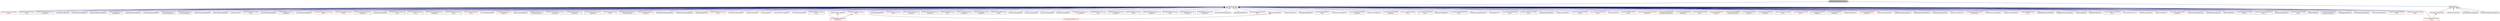 digraph "itkImageToImageFilterCommon.h"
{
 // LATEX_PDF_SIZE
  edge [fontname="Helvetica",fontsize="10",labelfontname="Helvetica",labelfontsize="10"];
  node [fontname="Helvetica",fontsize="10",shape=record];
  Node1 [label="itkImageToImageFilterCommon.h",height=0.2,width=0.4,color="black", fillcolor="grey75", style="filled", fontcolor="black",tooltip=" "];
  Node1 -> Node2 [dir="back",color="midnightblue",fontsize="10",style="solid",fontname="Helvetica"];
  Node2 [label="itkImageSink.h",height=0.2,width=0.4,color="black", fillcolor="white", style="filled",URL="$itkImageSink_8h.html",tooltip=" "];
  Node2 -> Node3 [dir="back",color="midnightblue",fontsize="10",style="solid",fontname="Helvetica"];
  Node3 [label="itkImageToHistogramFilter.h",height=0.2,width=0.4,color="red", fillcolor="white", style="filled",URL="$itkImageToHistogramFilter_8h.html",tooltip=" "];
  Node3 -> Node4 [dir="back",color="midnightblue",fontsize="10",style="solid",fontname="Helvetica"];
  Node4 [label="itkHistogramThresholdImage\lFilter.h",height=0.2,width=0.4,color="red", fillcolor="white", style="filled",URL="$itkHistogramThresholdImageFilter_8h.html",tooltip=" "];
  Node2 -> Node18 [dir="back",color="midnightblue",fontsize="10",style="solid",fontname="Helvetica"];
  Node18 [label="itkLabelStatisticsImageFilter.h",height=0.2,width=0.4,color="black", fillcolor="white", style="filled",URL="$itkLabelStatisticsImageFilter_8h.html",tooltip=" "];
  Node2 -> Node19 [dir="back",color="midnightblue",fontsize="10",style="solid",fontname="Helvetica"];
  Node19 [label="itkMinimumMaximumImageFilter.h",height=0.2,width=0.4,color="black", fillcolor="white", style="filled",URL="$itkMinimumMaximumImageFilter_8h.html",tooltip=" "];
  Node2 -> Node20 [dir="back",color="midnightblue",fontsize="10",style="solid",fontname="Helvetica"];
  Node20 [label="itkStatisticsImageFilter.h",height=0.2,width=0.4,color="red", fillcolor="white", style="filled",URL="$itkStatisticsImageFilter_8h.html",tooltip=" "];
  Node1 -> Node22 [dir="back",color="midnightblue",fontsize="10",style="solid",fontname="Helvetica"];
  Node22 [label="itkImageToImageFilter.h",height=0.2,width=0.4,color="red", fillcolor="white", style="filled",URL="$itkImageToImageFilter_8h.html",tooltip=" "];
  Node22 -> Node23 [dir="back",color="midnightblue",fontsize="10",style="solid",fontname="Helvetica"];
  Node23 [label="itkAccumulateImageFilter.h",height=0.2,width=0.4,color="red", fillcolor="white", style="filled",URL="$itkAccumulateImageFilter_8h.html",tooltip=" "];
  Node22 -> Node25 [dir="back",color="midnightblue",fontsize="10",style="solid",fontname="Helvetica"];
  Node25 [label="itkBSplineControlPointImage\lFilter.h",height=0.2,width=0.4,color="black", fillcolor="white", style="filled",URL="$itkBSplineControlPointImageFilter_8h.html",tooltip=" "];
  Node22 -> Node26 [dir="back",color="midnightblue",fontsize="10",style="solid",fontname="Helvetica"];
  Node26 [label="itkBSplineDecompositionImage\lFilter.h",height=0.2,width=0.4,color="red", fillcolor="white", style="filled",URL="$itkBSplineDecompositionImageFilter_8h.html",tooltip=" "];
  Node22 -> Node49 [dir="back",color="midnightblue",fontsize="10",style="solid",fontname="Helvetica"];
  Node49 [label="itkBSplineResampleImageFilter\lBase.h",height=0.2,width=0.4,color="red", fillcolor="white", style="filled",URL="$itkBSplineResampleImageFilterBase_8h.html",tooltip=" "];
  Node22 -> Node55 [dir="back",color="midnightblue",fontsize="10",style="solid",fontname="Helvetica"];
  Node55 [label="itkBayesianClassifierImage\lFilter.h",height=0.2,width=0.4,color="black", fillcolor="white", style="filled",URL="$itkBayesianClassifierImageFilter_8h.html",tooltip=" "];
  Node22 -> Node56 [dir="back",color="midnightblue",fontsize="10",style="solid",fontname="Helvetica"];
  Node56 [label="itkBayesianClassifierInitialization\lImageFilter.h",height=0.2,width=0.4,color="black", fillcolor="white", style="filled",URL="$itkBayesianClassifierInitializationImageFilter_8h.html",tooltip=" "];
  Node22 -> Node57 [dir="back",color="midnightblue",fontsize="10",style="solid",fontname="Helvetica"];
  Node57 [label="itkBilateralImageFilter.h",height=0.2,width=0.4,color="black", fillcolor="white", style="filled",URL="$itkBilateralImageFilter_8h.html",tooltip=" "];
  Node22 -> Node58 [dir="back",color="midnightblue",fontsize="10",style="solid",fontname="Helvetica"];
  Node58 [label="itkBinaryFillholeImageFilter.h",height=0.2,width=0.4,color="black", fillcolor="white", style="filled",URL="$itkBinaryFillholeImageFilter_8h.html",tooltip=" "];
  Node22 -> Node59 [dir="back",color="midnightblue",fontsize="10",style="solid",fontname="Helvetica"];
  Node59 [label="itkBinaryGrindPeakImageFilter.h",height=0.2,width=0.4,color="black", fillcolor="white", style="filled",URL="$itkBinaryGrindPeakImageFilter_8h.html",tooltip=" "];
  Node22 -> Node60 [dir="back",color="midnightblue",fontsize="10",style="solid",fontname="Helvetica"];
  Node60 [label="itkBinaryImageToLevelSet\lImageAdaptor.h",height=0.2,width=0.4,color="black", fillcolor="white", style="filled",URL="$itkBinaryImageToLevelSetImageAdaptor_8h.html",tooltip=" "];
  Node22 -> Node61 [dir="back",color="midnightblue",fontsize="10",style="solid",fontname="Helvetica"];
  Node61 [label="itkBinaryMedianImageFilter.h",height=0.2,width=0.4,color="black", fillcolor="white", style="filled",URL="$itkBinaryMedianImageFilter_8h.html",tooltip=" "];
  Node22 -> Node62 [dir="back",color="midnightblue",fontsize="10",style="solid",fontname="Helvetica"];
  Node62 [label="itkBinaryPruningImageFilter.h",height=0.2,width=0.4,color="black", fillcolor="white", style="filled",URL="$itkBinaryPruningImageFilter_8h.html",tooltip=" "];
  Node22 -> Node63 [dir="back",color="midnightblue",fontsize="10",style="solid",fontname="Helvetica"];
  Node63 [label="itkBinaryReconstructionBy\lDilationImageFilter.h",height=0.2,width=0.4,color="black", fillcolor="white", style="filled",URL="$itkBinaryReconstructionByDilationImageFilter_8h.html",tooltip=" "];
  Node22 -> Node64 [dir="back",color="midnightblue",fontsize="10",style="solid",fontname="Helvetica"];
  Node64 [label="itkBinaryReconstructionBy\lErosionImageFilter.h",height=0.2,width=0.4,color="black", fillcolor="white", style="filled",URL="$itkBinaryReconstructionByErosionImageFilter_8h.html",tooltip=" "];
  Node22 -> Node65 [dir="back",color="midnightblue",fontsize="10",style="solid",fontname="Helvetica"];
  Node65 [label="itkBinaryThinningImageFilter.h",height=0.2,width=0.4,color="black", fillcolor="white", style="filled",URL="$itkBinaryThinningImageFilter_8h.html",tooltip=" "];
  Node22 -> Node66 [dir="back",color="midnightblue",fontsize="10",style="solid",fontname="Helvetica"];
  Node66 [label="itkBinomialBlurImageFilter.h",height=0.2,width=0.4,color="black", fillcolor="white", style="filled",URL="$itkBinomialBlurImageFilter_8h.html",tooltip=" "];
  Node22 -> Node67 [dir="back",color="midnightblue",fontsize="10",style="solid",fontname="Helvetica"];
  Node67 [label="itkBoxImageFilter.h",height=0.2,width=0.4,color="red", fillcolor="white", style="filled",URL="$itkBoxImageFilter_8h.html",tooltip=" "];
  Node22 -> Node117 [dir="back",color="midnightblue",fontsize="10",style="solid",fontname="Helvetica"];
  Node117 [label="itkChangeInformationImage\lFilter.h",height=0.2,width=0.4,color="black", fillcolor="white", style="filled",URL="$itkChangeInformationImageFilter_8h.html",tooltip=" "];
  Node22 -> Node118 [dir="back",color="midnightblue",fontsize="10",style="solid",fontname="Helvetica"];
  Node118 [label="itkCheckerBoardImageFilter.h",height=0.2,width=0.4,color="black", fillcolor="white", style="filled",URL="$itkCheckerBoardImageFilter_8h.html",tooltip=" "];
  Node22 -> Node119 [dir="back",color="midnightblue",fontsize="10",style="solid",fontname="Helvetica"];
  Node119 [label="itkClosingByReconstruction\lImageFilter.h",height=0.2,width=0.4,color="black", fillcolor="white", style="filled",URL="$itkClosingByReconstructionImageFilter_8h.html",tooltip=" "];
  Node22 -> Node120 [dir="back",color="midnightblue",fontsize="10",style="solid",fontname="Helvetica"];
  Node120 [label="itkCollidingFrontsImageFilter.h",height=0.2,width=0.4,color="black", fillcolor="white", style="filled",URL="$itkCollidingFrontsImageFilter_8h.html",tooltip=" "];
  Node22 -> Node121 [dir="back",color="midnightblue",fontsize="10",style="solid",fontname="Helvetica"];
  Node121 [label="itkComplexToComplex1DFFTImage\lFilter.h",height=0.2,width=0.4,color="red", fillcolor="white", style="filled",URL="$itkComplexToComplex1DFFTImageFilter_8h.html",tooltip=" "];
  Node22 -> Node124 [dir="back",color="midnightblue",fontsize="10",style="solid",fontname="Helvetica"];
  Node124 [label="itkComplexToComplexFFTImage\lFilter.h",height=0.2,width=0.4,color="red", fillcolor="white", style="filled",URL="$itkComplexToComplexFFTImageFilter_8h.html",tooltip=" "];
  Node22 -> Node127 [dir="back",color="midnightblue",fontsize="10",style="solid",fontname="Helvetica"];
  Node127 [label="itkComposeDisplacementFields\lImageFilter.h",height=0.2,width=0.4,color="black", fillcolor="white", style="filled",URL="$itkComposeDisplacementFieldsImageFilter_8h.html",tooltip=" "];
  Node22 -> Node128 [dir="back",color="midnightblue",fontsize="10",style="solid",fontname="Helvetica"];
  Node128 [label="itkComposeImageFilter.h",height=0.2,width=0.4,color="black", fillcolor="white", style="filled",URL="$itkComposeImageFilter_8h.html",tooltip=" "];
  Node22 -> Node129 [dir="back",color="midnightblue",fontsize="10",style="solid",fontname="Helvetica"];
  Node129 [label="itkConfidenceConnectedImage\lFilter.h",height=0.2,width=0.4,color="black", fillcolor="white", style="filled",URL="$itkConfidenceConnectedImageFilter_8h.html",tooltip=" "];
  Node22 -> Node130 [dir="back",color="midnightblue",fontsize="10",style="solid",fontname="Helvetica"];
  Node130 [label="itkConnectedThresholdImage\lFilter.h",height=0.2,width=0.4,color="black", fillcolor="white", style="filled",URL="$itkConnectedThresholdImageFilter_8h.html",tooltip=" "];
  Node22 -> Node131 [dir="back",color="midnightblue",fontsize="10",style="solid",fontname="Helvetica"];
  Node131 [label="itkContourDirectedMeanDistance\lImageFilter.h",height=0.2,width=0.4,color="black", fillcolor="white", style="filled",URL="$itkContourDirectedMeanDistanceImageFilter_8h.html",tooltip=" "];
  Node22 -> Node132 [dir="back",color="midnightblue",fontsize="10",style="solid",fontname="Helvetica"];
  Node132 [label="itkContourMeanDistanceImage\lFilter.h",height=0.2,width=0.4,color="black", fillcolor="white", style="filled",URL="$itkContourMeanDistanceImageFilter_8h.html",tooltip=" "];
  Node22 -> Node133 [dir="back",color="midnightblue",fontsize="10",style="solid",fontname="Helvetica"];
  Node133 [label="itkConvolutionImageFilter\lBase.h",height=0.2,width=0.4,color="red", fillcolor="white", style="filled",URL="$itkConvolutionImageFilterBase_8h.html",tooltip=" "];
  Node22 -> Node147 [dir="back",color="midnightblue",fontsize="10",style="solid",fontname="Helvetica"];
  Node147 [label="itkCyclicShiftImageFilter.h",height=0.2,width=0.4,color="red", fillcolor="white", style="filled",URL="$itkCyclicShiftImageFilter_8h.html",tooltip=" "];
  Node22 -> Node149 [dir="back",color="midnightblue",fontsize="10",style="solid",fontname="Helvetica"];
  Node149 [label="itkDanielssonDistanceMap\lImageFilter.h",height=0.2,width=0.4,color="red", fillcolor="white", style="filled",URL="$itkDanielssonDistanceMapImageFilter_8h.html",tooltip=" "];
  Node22 -> Node153 [dir="back",color="midnightblue",fontsize="10",style="solid",fontname="Helvetica"];
  Node153 [label="itkDerivativeImageFilter.h",height=0.2,width=0.4,color="black", fillcolor="white", style="filled",URL="$itkDerivativeImageFilter_8h.html",tooltip=" "];
  Node22 -> Node154 [dir="back",color="midnightblue",fontsize="10",style="solid",fontname="Helvetica"];
  Node154 [label="itkDifferenceOfGaussians\lGradientImageFilter.h",height=0.2,width=0.4,color="black", fillcolor="white", style="filled",URL="$itkDifferenceOfGaussiansGradientImageFilter_8h.html",tooltip=" "];
  Node22 -> Node155 [dir="back",color="midnightblue",fontsize="10",style="solid",fontname="Helvetica"];
  Node155 [label="itkDiffusionTensor3DReconstruction\lImageFilter.h",height=0.2,width=0.4,color="black", fillcolor="white", style="filled",URL="$itkDiffusionTensor3DReconstructionImageFilter_8h.html",tooltip=" "];
  Node22 -> Node156 [dir="back",color="midnightblue",fontsize="10",style="solid",fontname="Helvetica"];
  Node156 [label="itkDirectedHausdorffDistance\lImageFilter.h",height=0.2,width=0.4,color="black", fillcolor="white", style="filled",URL="$itkDirectedHausdorffDistanceImageFilter_8h.html",tooltip=" "];
  Node22 -> Node157 [dir="back",color="midnightblue",fontsize="10",style="solid",fontname="Helvetica"];
  Node157 [label="itkDiscreteGaussianDerivative\lImageFilter.h",height=0.2,width=0.4,color="black", fillcolor="white", style="filled",URL="$itkDiscreteGaussianDerivativeImageFilter_8h.html",tooltip=" "];
  Node22 -> Node158 [dir="back",color="midnightblue",fontsize="10",style="solid",fontname="Helvetica"];
  Node158 [label="itkDiscreteGaussianImage\lFilter.h",height=0.2,width=0.4,color="red", fillcolor="white", style="filled",URL="$itkDiscreteGaussianImageFilter_8h.html",tooltip=" "];
  Node22 -> Node161 [dir="back",color="midnightblue",fontsize="10",style="solid",fontname="Helvetica"];
  Node161 [label="itkDisplacementFieldJacobian\lDeterminantFilter.h",height=0.2,width=0.4,color="black", fillcolor="white", style="filled",URL="$itkDisplacementFieldJacobianDeterminantFilter_8h.html",tooltip=" "];
  Node22 -> Node162 [dir="back",color="midnightblue",fontsize="10",style="solid",fontname="Helvetica"];
  Node162 [label="itkDisplacementFieldToBSpline\lImageFilter.h",height=0.2,width=0.4,color="red", fillcolor="white", style="filled",URL="$itkDisplacementFieldToBSplineImageFilter_8h.html",tooltip=" "];
  Node22 -> Node166 [dir="back",color="midnightblue",fontsize="10",style="solid",fontname="Helvetica"];
  Node166 [label="itkDoubleThresholdImageFilter.h",height=0.2,width=0.4,color="black", fillcolor="white", style="filled",URL="$itkDoubleThresholdImageFilter_8h.html",tooltip=" "];
  Node22 -> Node167 [dir="back",color="midnightblue",fontsize="10",style="solid",fontname="Helvetica"];
  Node167 [label="itkEigenAnalysis2DImageFilter.h",height=0.2,width=0.4,color="black", fillcolor="white", style="filled",URL="$itkEigenAnalysis2DImageFilter_8h.html",tooltip=" "];
  Node22 -> Node168 [dir="back",color="midnightblue",fontsize="10",style="solid",fontname="Helvetica"];
  Node168 [label="itkExpandImageFilter.h",height=0.2,width=0.4,color="black", fillcolor="white", style="filled",URL="$itkExpandImageFilter_8h.html",tooltip=" "];
  Node22 -> Node169 [dir="back",color="midnightblue",fontsize="10",style="solid",fontname="Helvetica"];
  Node169 [label="itkFastChamferDistanceImage\lFilter.h",height=0.2,width=0.4,color="red", fillcolor="white", style="filled",URL="$itkFastChamferDistanceImageFilter_8h.html",tooltip=" "];
  Node22 -> Node174 [dir="back",color="midnightblue",fontsize="10",style="solid",fontname="Helvetica"];
  Node174 [label="itkFastMarchingImageFilter.h",height=0.2,width=0.4,color="red", fillcolor="white", style="filled",URL="$itkFastMarchingImageFilter_8h.html",tooltip=" "];
  Node22 -> Node180 [dir="back",color="midnightblue",fontsize="10",style="solid",fontname="Helvetica"];
  Node180 [label="itkFastMarchingTraits.h",height=0.2,width=0.4,color="red", fillcolor="white", style="filled",URL="$itkFastMarchingTraits_8h.html",tooltip=" "];
  Node22 -> Node191 [dir="back",color="midnightblue",fontsize="10",style="solid",fontname="Helvetica"];
  Node191 [label="itkFlipImageFilter.h",height=0.2,width=0.4,color="red", fillcolor="white", style="filled",URL="$itkFlipImageFilter_8h.html",tooltip=" "];
  Node22 -> Node193 [dir="back",color="midnightblue",fontsize="10",style="solid",fontname="Helvetica"];
  Node193 [label="itkForward1DFFTImageFilter.h",height=0.2,width=0.4,color="red", fillcolor="white", style="filled",URL="$itkForward1DFFTImageFilter_8h.html",tooltip=" "];
  Node22 -> Node196 [dir="back",color="midnightblue",fontsize="10",style="solid",fontname="Helvetica"];
  Node196 [label="itkForwardFFTImageFilter.h",height=0.2,width=0.4,color="red", fillcolor="white", style="filled",URL="$itkForwardFFTImageFilter_8h.html",tooltip=" "];
  Node22 -> Node199 [dir="back",color="midnightblue",fontsize="10",style="solid",fontname="Helvetica"];
  Node199 [label="itkFullToHalfHermitianImage\lFilter.h",height=0.2,width=0.4,color="black", fillcolor="white", style="filled",URL="$itkFullToHalfHermitianImageFilter_8h.html",tooltip=" "];
  Node22 -> Node200 [dir="back",color="midnightblue",fontsize="10",style="solid",fontname="Helvetica"];
  Node200 [label="itkGPUImageToImageFilter.h",height=0.2,width=0.4,color="red", fillcolor="white", style="filled",URL="$itkGPUImageToImageFilter_8h.html",tooltip=" "];
  Node200 -> Node212 [dir="back",color="midnightblue",fontsize="10",style="solid",fontname="Helvetica"];
  Node212 [label="itkGPUNeighborhoodOperator\lImageFilter.h",height=0.2,width=0.4,color="red", fillcolor="white", style="filled",URL="$itkGPUNeighborhoodOperatorImageFilter_8h.html",tooltip=" "];
  Node22 -> Node212 [dir="back",color="midnightblue",fontsize="10",style="solid",fontname="Helvetica"];
  Node22 -> Node213 [dir="back",color="midnightblue",fontsize="10",style="solid",fontname="Helvetica"];
  Node213 [label="itkGradientImageFilter.h",height=0.2,width=0.4,color="black", fillcolor="white", style="filled",URL="$itkGradientImageFilter_8h.html",tooltip=" "];
  Node22 -> Node214 [dir="back",color="midnightblue",fontsize="10",style="solid",fontname="Helvetica"];
  Node214 [label="itkGradientMagnitudeImage\lFilter.h",height=0.2,width=0.4,color="red", fillcolor="white", style="filled",URL="$itkGradientMagnitudeImageFilter_8h.html",tooltip=" "];
  Node22 -> Node216 [dir="back",color="midnightblue",fontsize="10",style="solid",fontname="Helvetica"];
  Node216 [label="itkGrayscaleConnectedClosing\lImageFilter.h",height=0.2,width=0.4,color="black", fillcolor="white", style="filled",URL="$itkGrayscaleConnectedClosingImageFilter_8h.html",tooltip=" "];
  Node22 -> Node217 [dir="back",color="midnightblue",fontsize="10",style="solid",fontname="Helvetica"];
  Node217 [label="itkGrayscaleConnectedOpening\lImageFilter.h",height=0.2,width=0.4,color="black", fillcolor="white", style="filled",URL="$itkGrayscaleConnectedOpeningImageFilter_8h.html",tooltip=" "];
  Node22 -> Node218 [dir="back",color="midnightblue",fontsize="10",style="solid",fontname="Helvetica"];
  Node218 [label="itkGrayscaleFillholeImage\lFilter.h",height=0.2,width=0.4,color="black", fillcolor="white", style="filled",URL="$itkGrayscaleFillholeImageFilter_8h.html",tooltip=" "];
  Node22 -> Node219 [dir="back",color="midnightblue",fontsize="10",style="solid",fontname="Helvetica"];
  Node219 [label="itkGrayscaleGeodesicDilate\lImageFilter.h",height=0.2,width=0.4,color="black", fillcolor="white", style="filled",URL="$itkGrayscaleGeodesicDilateImageFilter_8h.html",tooltip=" "];
  Node22 -> Node220 [dir="back",color="midnightblue",fontsize="10",style="solid",fontname="Helvetica"];
  Node220 [label="itkGrayscaleGeodesicErode\lImageFilter.h",height=0.2,width=0.4,color="black", fillcolor="white", style="filled",URL="$itkGrayscaleGeodesicErodeImageFilter_8h.html",tooltip=" "];
  Node22 -> Node221 [dir="back",color="midnightblue",fontsize="10",style="solid",fontname="Helvetica"];
  Node221 [label="itkGrayscaleGrindPeakImage\lFilter.h",height=0.2,width=0.4,color="black", fillcolor="white", style="filled",URL="$itkGrayscaleGrindPeakImageFilter_8h.html",tooltip=" "];
  Node22 -> Node222 [dir="back",color="midnightblue",fontsize="10",style="solid",fontname="Helvetica"];
  Node222 [label="itkHConcaveImageFilter.h",height=0.2,width=0.4,color="black", fillcolor="white", style="filled",URL="$itkHConcaveImageFilter_8h.html",tooltip=" "];
  Node22 -> Node223 [dir="back",color="midnightblue",fontsize="10",style="solid",fontname="Helvetica"];
  Node223 [label="itkHConvexImageFilter.h",height=0.2,width=0.4,color="black", fillcolor="white", style="filled",URL="$itkHConvexImageFilter_8h.html",tooltip=" "];
  Node22 -> Node224 [dir="back",color="midnightblue",fontsize="10",style="solid",fontname="Helvetica"];
  Node224 [label="itkHMaximaImageFilter.h",height=0.2,width=0.4,color="black", fillcolor="white", style="filled",URL="$itkHMaximaImageFilter_8h.html",tooltip=" "];
  Node22 -> Node225 [dir="back",color="midnightblue",fontsize="10",style="solid",fontname="Helvetica"];
  Node225 [label="itkHMinimaImageFilter.h",height=0.2,width=0.4,color="black", fillcolor="white", style="filled",URL="$itkHMinimaImageFilter_8h.html",tooltip=" "];
  Node22 -> Node226 [dir="back",color="midnightblue",fontsize="10",style="solid",fontname="Helvetica"];
  Node226 [label="itkHalfHermitianToRealInverse\lFFTImageFilter.h",height=0.2,width=0.4,color="red", fillcolor="white", style="filled",URL="$itkHalfHermitianToRealInverseFFTImageFilter_8h.html",tooltip=" "];
  Node22 -> Node229 [dir="back",color="midnightblue",fontsize="10",style="solid",fontname="Helvetica"];
  Node229 [label="itkHalfToFullHermitianImage\lFilter.h",height=0.2,width=0.4,color="black", fillcolor="white", style="filled",URL="$itkHalfToFullHermitianImageFilter_8h.html",tooltip=" "];
  Node22 -> Node230 [dir="back",color="midnightblue",fontsize="10",style="solid",fontname="Helvetica"];
  Node230 [label="itkHardConnectedComponent\lImageFilter.h",height=0.2,width=0.4,color="black", fillcolor="white", style="filled",URL="$itkHardConnectedComponentImageFilter_8h.html",tooltip=" "];
  Node22 -> Node231 [dir="back",color="midnightblue",fontsize="10",style="solid",fontname="Helvetica"];
  Node231 [label="itkHausdorffDistanceImage\lFilter.h",height=0.2,width=0.4,color="black", fillcolor="white", style="filled",URL="$itkHausdorffDistanceImageFilter_8h.html",tooltip=" "];
  Node22 -> Node232 [dir="back",color="midnightblue",fontsize="10",style="solid",fontname="Helvetica"];
  Node232 [label="itkHessianToObjectnessMeasure\lImageFilter.h",height=0.2,width=0.4,color="black", fillcolor="white", style="filled",URL="$itkHessianToObjectnessMeasureImageFilter_8h.html",tooltip=" "];
  Node22 -> Node233 [dir="back",color="midnightblue",fontsize="10",style="solid",fontname="Helvetica"];
  Node233 [label="itkHistogramMatchingImage\lFilter.h",height=0.2,width=0.4,color="black", fillcolor="white", style="filled",URL="$itkHistogramMatchingImageFilter_8h.html",tooltip=" "];
  Node22 -> Node4 [dir="back",color="midnightblue",fontsize="10",style="solid",fontname="Helvetica"];
  Node22 -> Node234 [dir="back",color="midnightblue",fontsize="10",style="solid",fontname="Helvetica"];
  Node234 [label="itkHoughTransform2DCircles\lImageFilter.h",height=0.2,width=0.4,color="black", fillcolor="white", style="filled",URL="$itkHoughTransform2DCirclesImageFilter_8h.html",tooltip=" "];
  Node22 -> Node235 [dir="back",color="midnightblue",fontsize="10",style="solid",fontname="Helvetica"];
  Node235 [label="itkHoughTransform2DLines\lImageFilter.h",height=0.2,width=0.4,color="black", fillcolor="white", style="filled",URL="$itkHoughTransform2DLinesImageFilter_8h.html",tooltip=" "];
  Node22 -> Node236 [dir="back",color="midnightblue",fontsize="10",style="solid",fontname="Helvetica"];
  Node236 [label="itkImageAndPathToImageFilter.h",height=0.2,width=0.4,color="red", fillcolor="white", style="filled",URL="$itkImageAndPathToImageFilter_8h.html",tooltip=" "];
  Node22 -> Node238 [dir="back",color="midnightblue",fontsize="10",style="solid",fontname="Helvetica"];
  Node238 [label="itkImageClassifierFilter.h",height=0.2,width=0.4,color="black", fillcolor="white", style="filled",URL="$itkImageClassifierFilter_8h.html",tooltip=" "];
  Node22 -> Node239 [dir="back",color="midnightblue",fontsize="10",style="solid",fontname="Helvetica"];
  Node239 [label="itkImageShapeModelEstimator\lBase.h",height=0.2,width=0.4,color="red", fillcolor="white", style="filled",URL="$itkImageShapeModelEstimatorBase_8h.html",tooltip=" "];
  Node22 -> Node242 [dir="back",color="midnightblue",fontsize="10",style="solid",fontname="Helvetica"];
  Node242 [label="itkImageToImageMetricv4.h",height=0.2,width=0.4,color="red", fillcolor="white", style="filled",URL="$itkImageToImageMetricv4_8h.html",tooltip=" "];
  Node22 -> Node253 [dir="back",color="midnightblue",fontsize="10",style="solid",fontname="Helvetica"];
  Node253 [label="itkInPlaceImageFilter.h",height=0.2,width=0.4,color="red", fillcolor="white", style="filled",URL="$itkInPlaceImageFilter_8h.html",tooltip=" "];
  Node22 -> Node425 [dir="back",color="midnightblue",fontsize="10",style="solid",fontname="Helvetica"];
  Node425 [label="itkInterpolateImageFilter.h",height=0.2,width=0.4,color="black", fillcolor="white", style="filled",URL="$itkInterpolateImageFilter_8h.html",tooltip=" "];
  Node22 -> Node48 [dir="back",color="midnightblue",fontsize="10",style="solid",fontname="Helvetica"];
  Node48 [label="itkInterpolateImagePoints\lFilter.h",height=0.2,width=0.4,color="black", fillcolor="white", style="filled",URL="$itkInterpolateImagePointsFilter_8h.html",tooltip=" "];
  Node22 -> Node426 [dir="back",color="midnightblue",fontsize="10",style="solid",fontname="Helvetica"];
  Node426 [label="itkInverse1DFFTImageFilter.h",height=0.2,width=0.4,color="red", fillcolor="white", style="filled",URL="$itkInverse1DFFTImageFilter_8h.html",tooltip=" "];
  Node22 -> Node429 [dir="back",color="midnightblue",fontsize="10",style="solid",fontname="Helvetica"];
  Node429 [label="itkInverseDisplacementField\lImageFilter.h",height=0.2,width=0.4,color="black", fillcolor="white", style="filled",URL="$itkInverseDisplacementFieldImageFilter_8h.html",tooltip=" "];
  Node22 -> Node430 [dir="back",color="midnightblue",fontsize="10",style="solid",fontname="Helvetica"];
  Node430 [label="itkInverseFFTImageFilter.h",height=0.2,width=0.4,color="red", fillcolor="white", style="filled",URL="$itkInverseFFTImageFilter_8h.html",tooltip=" "];
  Node22 -> Node433 [dir="back",color="midnightblue",fontsize="10",style="solid",fontname="Helvetica"];
  Node433 [label="itkInvertDisplacementField\lImageFilter.h",height=0.2,width=0.4,color="black", fillcolor="white", style="filled",URL="$itkInvertDisplacementFieldImageFilter_8h.html",tooltip=" "];
  Node22 -> Node434 [dir="back",color="midnightblue",fontsize="10",style="solid",fontname="Helvetica"];
  Node434 [label="itkIsoContourDistanceImage\lFilter.h",height=0.2,width=0.4,color="red", fillcolor="white", style="filled",URL="$itkIsoContourDistanceImageFilter_8h.html",tooltip=" "];
  Node22 -> Node435 [dir="back",color="midnightblue",fontsize="10",style="solid",fontname="Helvetica"];
  Node435 [label="itkIsolatedConnectedImage\lFilter.h",height=0.2,width=0.4,color="black", fillcolor="white", style="filled",URL="$itkIsolatedConnectedImageFilter_8h.html",tooltip=" "];
  Node22 -> Node436 [dir="back",color="midnightblue",fontsize="10",style="solid",fontname="Helvetica"];
  Node436 [label="itkJoinSeriesImageFilter.h",height=0.2,width=0.4,color="black", fillcolor="white", style="filled",URL="$itkJoinSeriesImageFilter_8h.html",tooltip=" "];
  Node22 -> Node437 [dir="back",color="midnightblue",fontsize="10",style="solid",fontname="Helvetica"];
  Node437 [label="itkKappaSigmaThresholdImage\lFilter.h",height=0.2,width=0.4,color="black", fillcolor="white", style="filled",URL="$itkKappaSigmaThresholdImageFilter_8h.html",tooltip=" "];
  Node22 -> Node438 [dir="back",color="midnightblue",fontsize="10",style="solid",fontname="Helvetica"];
  Node438 [label="itkLabelImageToLabelMapFilter.h",height=0.2,width=0.4,color="red", fillcolor="white", style="filled",URL="$itkLabelImageToLabelMapFilter_8h.html",tooltip=" "];
  Node22 -> Node451 [dir="back",color="midnightblue",fontsize="10",style="solid",fontname="Helvetica"];
  Node451 [label="itkLabelMapFilter.h",height=0.2,width=0.4,color="red", fillcolor="white", style="filled",URL="$itkLabelMapFilter_8h.html",tooltip=" "];
  Node22 -> Node497 [dir="back",color="midnightblue",fontsize="10",style="solid",fontname="Helvetica"];
  Node497 [label="itkLabelMapToAttributeImage\lFilter.h",height=0.2,width=0.4,color="black", fillcolor="white", style="filled",URL="$itkLabelMapToAttributeImageFilter_8h.html",tooltip=" "];
  Node22 -> Node498 [dir="back",color="midnightblue",fontsize="10",style="solid",fontname="Helvetica"];
  Node498 [label="itkLabelOverlapMeasuresImage\lFilter.h",height=0.2,width=0.4,color="black", fillcolor="white", style="filled",URL="$itkLabelOverlapMeasuresImageFilter_8h.html",tooltip=" "];
  Node22 -> Node499 [dir="back",color="midnightblue",fontsize="10",style="solid",fontname="Helvetica"];
  Node499 [label="itkLabelVotingImageFilter.h",height=0.2,width=0.4,color="black", fillcolor="white", style="filled",URL="$itkLabelVotingImageFilter_8h.html",tooltip=" "];
  Node22 -> Node500 [dir="back",color="midnightblue",fontsize="10",style="solid",fontname="Helvetica"];
  Node500 [label="itkLaplacianImageFilter.h",height=0.2,width=0.4,color="red", fillcolor="white", style="filled",URL="$itkLaplacianImageFilter_8h.html",tooltip=" "];
  Node22 -> Node502 [dir="back",color="midnightblue",fontsize="10",style="solid",fontname="Helvetica"];
  Node502 [label="itkLaplacianSharpeningImage\lFilter.h",height=0.2,width=0.4,color="black", fillcolor="white", style="filled",URL="$itkLaplacianSharpeningImageFilter_8h.html",tooltip=" "];
  Node22 -> Node503 [dir="back",color="midnightblue",fontsize="10",style="solid",fontname="Helvetica"];
  Node503 [label="itkLevelSetDomainMapImage\lFilter.h",height=0.2,width=0.4,color="red", fillcolor="white", style="filled",URL="$itkLevelSetDomainMapImageFilter_8h.html",tooltip=" "];
  Node22 -> Node506 [dir="back",color="midnightblue",fontsize="10",style="solid",fontname="Helvetica"];
  Node506 [label="itkMRFImageFilter.h",height=0.2,width=0.4,color="red", fillcolor="white", style="filled",URL="$itkMRFImageFilter_8h.html",tooltip=" "];
  Node22 -> Node508 [dir="back",color="midnightblue",fontsize="10",style="solid",fontname="Helvetica"];
  Node508 [label="itkMRIBiasFieldCorrection\lFilter.h",height=0.2,width=0.4,color="black", fillcolor="white", style="filled",URL="$itkMRIBiasFieldCorrectionFilter_8h.html",tooltip=" "];
  Node22 -> Node509 [dir="back",color="midnightblue",fontsize="10",style="solid",fontname="Helvetica"];
  Node509 [label="itkMaskedFFTNormalizedCorrelation\lImageFilter.h",height=0.2,width=0.4,color="red", fillcolor="white", style="filled",URL="$itkMaskedFFTNormalizedCorrelationImageFilter_8h.html",tooltip=" "];
  Node22 -> Node511 [dir="back",color="midnightblue",fontsize="10",style="solid",fontname="Helvetica"];
  Node511 [label="itkMorphologicalWatershed\lFromMarkersImageFilter.h",height=0.2,width=0.4,color="black", fillcolor="white", style="filled",URL="$itkMorphologicalWatershedFromMarkersImageFilter_8h.html",tooltip=" "];
  Node22 -> Node512 [dir="back",color="midnightblue",fontsize="10",style="solid",fontname="Helvetica"];
  Node512 [label="itkMorphologicalWatershed\lImageFilter.h",height=0.2,width=0.4,color="black", fillcolor="white", style="filled",URL="$itkMorphologicalWatershedImageFilter_8h.html",tooltip=" "];
  Node22 -> Node513 [dir="back",color="midnightblue",fontsize="10",style="solid",fontname="Helvetica"];
  Node513 [label="itkMultiLabelSTAPLEImage\lFilter.h",height=0.2,width=0.4,color="black", fillcolor="white", style="filled",URL="$itkMultiLabelSTAPLEImageFilter_8h.html",tooltip=" "];
  Node22 -> Node514 [dir="back",color="midnightblue",fontsize="10",style="solid",fontname="Helvetica"];
  Node514 [label="itkMultiResolutionPyramid\lImageFilter.h",height=0.2,width=0.4,color="red", fillcolor="white", style="filled",URL="$itkMultiResolutionPyramidImageFilter_8h.html",tooltip=" "];
  Node22 -> Node347 [dir="back",color="midnightblue",fontsize="10",style="solid",fontname="Helvetica"];
  Node347 [label="itkMultiScaleHessianBased\lMeasureImageFilter.h",height=0.2,width=0.4,color="black", fillcolor="white", style="filled",URL="$itkMultiScaleHessianBasedMeasureImageFilter_8h.html",tooltip=" "];
  Node22 -> Node516 [dir="back",color="midnightblue",fontsize="10",style="solid",fontname="Helvetica"];
  Node516 [label="itkN4BiasFieldCorrection\lImageFilter.h",height=0.2,width=0.4,color="black", fillcolor="white", style="filled",URL="$itkN4BiasFieldCorrectionImageFilter_8h.html",tooltip=" "];
  Node22 -> Node517 [dir="back",color="midnightblue",fontsize="10",style="solid",fontname="Helvetica"];
  Node517 [label="itkNeighborhoodConnected\lImageFilter.h",height=0.2,width=0.4,color="black", fillcolor="white", style="filled",URL="$itkNeighborhoodConnectedImageFilter_8h.html",tooltip=" "];
  Node22 -> Node518 [dir="back",color="midnightblue",fontsize="10",style="solid",fontname="Helvetica"];
  Node518 [label="itkNeighborhoodOperatorImage\lFilter.h",height=0.2,width=0.4,color="red", fillcolor="white", style="filled",URL="$itkNeighborhoodOperatorImageFilter_8h.html",tooltip=" "];
  Node518 -> Node212 [dir="back",color="midnightblue",fontsize="10",style="solid",fontname="Helvetica"];
  Node22 -> Node521 [dir="back",color="midnightblue",fontsize="10",style="solid",fontname="Helvetica"];
  Node521 [label="itkNormalizeToConstantImage\lFilter.h",height=0.2,width=0.4,color="black", fillcolor="white", style="filled",URL="$itkNormalizeToConstantImageFilter_8h.html",tooltip=" "];
  Node22 -> Node522 [dir="back",color="midnightblue",fontsize="10",style="solid",fontname="Helvetica"];
  Node522 [label="itkObjectMorphologyImage\lFilter.h",height=0.2,width=0.4,color="red", fillcolor="white", style="filled",URL="$itkObjectMorphologyImageFilter_8h.html",tooltip=" "];
  Node22 -> Node525 [dir="back",color="midnightblue",fontsize="10",style="solid",fontname="Helvetica"];
  Node525 [label="itkOpeningByReconstruction\lImageFilter.h",height=0.2,width=0.4,color="black", fillcolor="white", style="filled",URL="$itkOpeningByReconstructionImageFilter_8h.html",tooltip=" "];
  Node22 -> Node526 [dir="back",color="midnightblue",fontsize="10",style="solid",fontname="Helvetica"];
  Node526 [label="itkOtsuMultipleThresholds\lImageFilter.h",height=0.2,width=0.4,color="black", fillcolor="white", style="filled",URL="$itkOtsuMultipleThresholdsImageFilter_8h.html",tooltip=" "];
  Node22 -> Node527 [dir="back",color="midnightblue",fontsize="10",style="solid",fontname="Helvetica"];
  Node527 [label="itkPadImageFilterBase.h",height=0.2,width=0.4,color="red", fillcolor="white", style="filled",URL="$itkPadImageFilterBase_8h.html",tooltip=" "];
  Node22 -> Node534 [dir="back",color="midnightblue",fontsize="10",style="solid",fontname="Helvetica"];
  Node534 [label="itkPatchBasedDenoisingBase\lImageFilter.h",height=0.2,width=0.4,color="red", fillcolor="white", style="filled",URL="$itkPatchBasedDenoisingBaseImageFilter_8h.html",tooltip=" "];
  Node22 -> Node536 [dir="back",color="midnightblue",fontsize="10",style="solid",fontname="Helvetica"];
  Node536 [label="itkPermuteAxesImageFilter.h",height=0.2,width=0.4,color="red", fillcolor="white", style="filled",URL="$itkPermuteAxesImageFilter_8h.html",tooltip=" "];
  Node22 -> Node537 [dir="back",color="midnightblue",fontsize="10",style="solid",fontname="Helvetica"];
  Node537 [label="itkPipelineMonitorImageFilter.h",height=0.2,width=0.4,color="black", fillcolor="white", style="filled",URL="$itkPipelineMonitorImageFilter_8h.html",tooltip=" "];
  Node22 -> Node538 [dir="back",color="midnightblue",fontsize="10",style="solid",fontname="Helvetica"];
  Node538 [label="itkPolylineMask2DImageFilter.h",height=0.2,width=0.4,color="black", fillcolor="white", style="filled",URL="$itkPolylineMask2DImageFilter_8h.html",tooltip=" "];
  Node22 -> Node539 [dir="back",color="midnightblue",fontsize="10",style="solid",fontname="Helvetica"];
  Node539 [label="itkPolylineMaskImageFilter.h",height=0.2,width=0.4,color="black", fillcolor="white", style="filled",URL="$itkPolylineMaskImageFilter_8h.html",tooltip=" "];
  Node22 -> Node540 [dir="back",color="midnightblue",fontsize="10",style="solid",fontname="Helvetica"];
  Node540 [label="itkProjectionImageFilter.h",height=0.2,width=0.4,color="red", fillcolor="white", style="filled",URL="$itkProjectionImageFilter_8h.html",tooltip=" "];
  Node22 -> Node549 [dir="back",color="midnightblue",fontsize="10",style="solid",fontname="Helvetica"];
  Node549 [label="itkRealToHalfHermitianForward\lFFTImageFilter.h",height=0.2,width=0.4,color="red", fillcolor="white", style="filled",URL="$itkRealToHalfHermitianForwardFFTImageFilter_8h.html",tooltip=" "];
  Node22 -> Node552 [dir="back",color="midnightblue",fontsize="10",style="solid",fontname="Helvetica"];
  Node552 [label="itkReconstructionImageFilter.h",height=0.2,width=0.4,color="red", fillcolor="white", style="filled",URL="$itkReconstructionImageFilter_8h.html",tooltip=" "];
  Node22 -> Node555 [dir="back",color="midnightblue",fontsize="10",style="solid",fontname="Helvetica"];
  Node555 [label="itkRegionGrowImageFilter.h",height=0.2,width=0.4,color="red", fillcolor="white", style="filled",URL="$itkRegionGrowImageFilter_8h.html",tooltip=" "];
  Node22 -> Node557 [dir="back",color="midnightblue",fontsize="10",style="solid",fontname="Helvetica"];
  Node557 [label="itkRegionOfInterestImage\lFilter.h",height=0.2,width=0.4,color="red", fillcolor="white", style="filled",URL="$itkRegionOfInterestImageFilter_8h.html",tooltip=" "];
  Node22 -> Node559 [dir="back",color="midnightblue",fontsize="10",style="solid",fontname="Helvetica"];
  Node559 [label="itkRegionalMaximaImageFilter.h",height=0.2,width=0.4,color="black", fillcolor="white", style="filled",URL="$itkRegionalMaximaImageFilter_8h.html",tooltip=" "];
  Node22 -> Node560 [dir="back",color="midnightblue",fontsize="10",style="solid",fontname="Helvetica"];
  Node560 [label="itkRegionalMinimaImageFilter.h",height=0.2,width=0.4,color="black", fillcolor="white", style="filled",URL="$itkRegionalMinimaImageFilter_8h.html",tooltip=" "];
  Node22 -> Node561 [dir="back",color="midnightblue",fontsize="10",style="solid",fontname="Helvetica"];
  Node561 [label="itkResampleImageFilter.h",height=0.2,width=0.4,color="red", fillcolor="white", style="filled",URL="$itkResampleImageFilter_8h.html",tooltip=" "];
  Node561 -> Node242 [dir="back",color="midnightblue",fontsize="10",style="solid",fontname="Helvetica"];
  Node22 -> Node562 [dir="back",color="midnightblue",fontsize="10",style="solid",fontname="Helvetica"];
  Node562 [label="itkSLICImageFilter.h",height=0.2,width=0.4,color="black", fillcolor="white", style="filled",URL="$itkSLICImageFilter_8h.html",tooltip=" "];
  Node22 -> Node563 [dir="back",color="midnightblue",fontsize="10",style="solid",fontname="Helvetica"];
  Node563 [label="itkSTAPLEImageFilter.h",height=0.2,width=0.4,color="black", fillcolor="white", style="filled",URL="$itkSTAPLEImageFilter_8h.html",tooltip=" "];
  Node22 -> Node564 [dir="back",color="midnightblue",fontsize="10",style="solid",fontname="Helvetica"];
  Node564 [label="itkScalarToRGBColormapImage\lFilter.h",height=0.2,width=0.4,color="black", fillcolor="white", style="filled",URL="$itkScalarToRGBColormapImageFilter_8h.html",tooltip=" "];
  Node22 -> Node565 [dir="back",color="midnightblue",fontsize="10",style="solid",fontname="Helvetica"];
  Node565 [label="itkScanlineFilterCommon.h",height=0.2,width=0.4,color="red", fillcolor="white", style="filled",URL="$itkScanlineFilterCommon_8h.html",tooltip=" "];
  Node22 -> Node571 [dir="back",color="midnightblue",fontsize="10",style="solid",fontname="Helvetica"];
  Node571 [label="itkShiftScaleImageFilter.h",height=0.2,width=0.4,color="red", fillcolor="white", style="filled",URL="$itkShiftScaleImageFilter_8h.html",tooltip=" "];
  Node22 -> Node572 [dir="back",color="midnightblue",fontsize="10",style="solid",fontname="Helvetica"];
  Node572 [label="itkShrinkImageFilter.h",height=0.2,width=0.4,color="red", fillcolor="white", style="filled",URL="$itkShrinkImageFilter_8h.html",tooltip=" "];
  Node22 -> Node574 [dir="back",color="midnightblue",fontsize="10",style="solid",fontname="Helvetica"];
  Node574 [label="itkSignedMaurerDistanceMap\lImageFilter.h",height=0.2,width=0.4,color="red", fillcolor="white", style="filled",URL="$itkSignedMaurerDistanceMapImageFilter_8h.html",tooltip=" "];
  Node22 -> Node575 [dir="back",color="midnightblue",fontsize="10",style="solid",fontname="Helvetica"];
  Node575 [label="itkSimilarityIndexImageFilter.h",height=0.2,width=0.4,color="black", fillcolor="white", style="filled",URL="$itkSimilarityIndexImageFilter_8h.html",tooltip=" "];
  Node22 -> Node576 [dir="back",color="midnightblue",fontsize="10",style="solid",fontname="Helvetica"];
  Node576 [label="itkSliceBySliceImageFilter.h",height=0.2,width=0.4,color="black", fillcolor="white", style="filled",URL="$itkSliceBySliceImageFilter_8h.html",tooltip=" "];
  Node22 -> Node577 [dir="back",color="midnightblue",fontsize="10",style="solid",fontname="Helvetica"];
  Node577 [label="itkSliceImageFilter.h",height=0.2,width=0.4,color="black", fillcolor="white", style="filled",URL="$itkSliceImageFilter_8h.html",tooltip=" "];
  Node22 -> Node578 [dir="back",color="midnightblue",fontsize="10",style="solid",fontname="Helvetica"];
  Node578 [label="itkSobelEdgeDetectionImage\lFilter.h",height=0.2,width=0.4,color="black", fillcolor="white", style="filled",URL="$itkSobelEdgeDetectionImageFilter_8h.html",tooltip=" "];
  Node22 -> Node579 [dir="back",color="midnightblue",fontsize="10",style="solid",fontname="Helvetica"];
  Node579 [label="itkSpatialFunctionImageEvaluator\lFilter.h",height=0.2,width=0.4,color="black", fillcolor="white", style="filled",URL="$itkSpatialFunctionImageEvaluatorFilter_8h.html",tooltip=" "];
  Node22 -> Node580 [dir="back",color="midnightblue",fontsize="10",style="solid",fontname="Helvetica"];
  Node580 [label="itkStreamingImageFilter.h",height=0.2,width=0.4,color="black", fillcolor="white", style="filled",URL="$itkStreamingImageFilter_8h.html",tooltip=" "];
  Node22 -> Node581 [dir="back",color="midnightblue",fontsize="10",style="solid",fontname="Helvetica"];
  Node581 [label="itkTestingComparisonImage\lFilter.h",height=0.2,width=0.4,color="black", fillcolor="white", style="filled",URL="$itkTestingComparisonImageFilter_8h.html",tooltip=" "];
  Node22 -> Node582 [dir="back",color="midnightblue",fontsize="10",style="solid",fontname="Helvetica"];
  Node582 [label="itkTileImageFilter.h",height=0.2,width=0.4,color="black", fillcolor="white", style="filled",URL="$itkTileImageFilter_8h.html",tooltip=" "];
  Node22 -> Node583 [dir="back",color="midnightblue",fontsize="10",style="solid",fontname="Helvetica"];
  Node583 [label="itkTimeVaryingVelocityField\lIntegrationImageFilter.h",height=0.2,width=0.4,color="black", fillcolor="white", style="filled",URL="$itkTimeVaryingVelocityFieldIntegrationImageFilter_8h.html",tooltip=" "];
  Node22 -> Node584 [dir="back",color="midnightblue",fontsize="10",style="solid",fontname="Helvetica"];
  Node584 [label="itkTobogganImageFilter.h",height=0.2,width=0.4,color="black", fillcolor="white", style="filled",URL="$itkTobogganImageFilter_8h.html",tooltip=" "];
  Node22 -> Node351 [dir="back",color="midnightblue",fontsize="10",style="solid",fontname="Helvetica"];
  Node351 [label="itkUnsharpMaskImageFilter.h",height=0.2,width=0.4,color="black", fillcolor="white", style="filled",URL="$itkUnsharpMaskImageFilter_8h.html",tooltip=" "];
}
